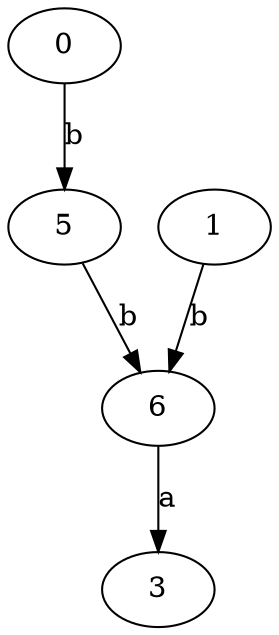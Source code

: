 strict digraph  {
0;
1;
3;
5;
6;
0 -> 5  [label=b];
1 -> 6  [label=b];
5 -> 6  [label=b];
6 -> 3  [label=a];
}
